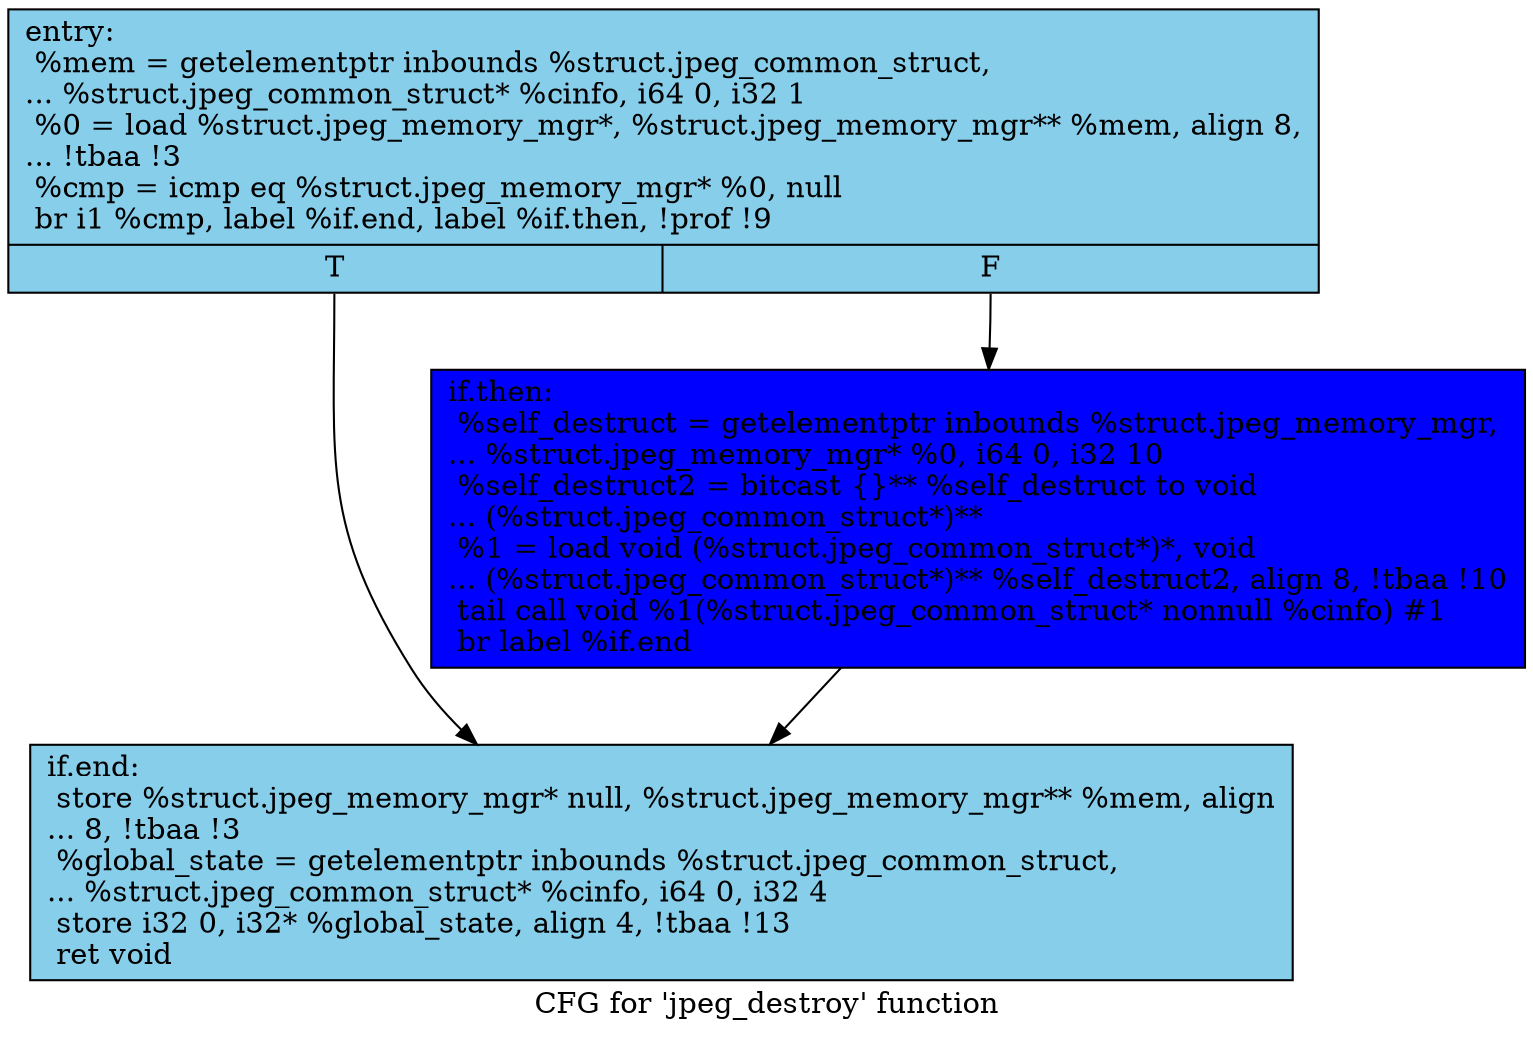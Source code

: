 digraph "CFG for 'jpeg_destroy' function" {
	label="CFG for 'jpeg_destroy' function";

	Node0x697e1c0 [shape=record, style = filled, fillcolor = skyblue, label="{entry:\l  %mem = getelementptr inbounds %struct.jpeg_common_struct,\l... %struct.jpeg_common_struct* %cinfo, i64 0, i32 1\l  %0 = load %struct.jpeg_memory_mgr*, %struct.jpeg_memory_mgr** %mem, align 8,\l... !tbaa !3\l  %cmp = icmp eq %struct.jpeg_memory_mgr* %0, null\l  br i1 %cmp, label %if.end, label %if.then, !prof !9\l|{<s0>T|<s1>F}}"];
	Node0x697e1c0:s0 -> Node0x697ee20;
	Node0x697e1c0:s1 -> Node0x697eef0;
	Node0x697eef0 [shape=record, style = filled, fillcolor = blue, label="{if.then:                                          \l  %self_destruct = getelementptr inbounds %struct.jpeg_memory_mgr,\l... %struct.jpeg_memory_mgr* %0, i64 0, i32 10\l  %self_destruct2 = bitcast \{\}** %self_destruct to void\l... (%struct.jpeg_common_struct*)**\l  %1 = load void (%struct.jpeg_common_struct*)*, void\l... (%struct.jpeg_common_struct*)** %self_destruct2, align 8, !tbaa !10\l  tail call void %1(%struct.jpeg_common_struct* nonnull %cinfo) #1\l  br label %if.end\l}"];
	Node0x697eef0 -> Node0x697ee20;
	Node0x697ee20 [shape=record, style = filled, fillcolor = skyblue, label="{if.end:                                           \l  store %struct.jpeg_memory_mgr* null, %struct.jpeg_memory_mgr** %mem, align\l... 8, !tbaa !3\l  %global_state = getelementptr inbounds %struct.jpeg_common_struct,\l... %struct.jpeg_common_struct* %cinfo, i64 0, i32 4\l  store i32 0, i32* %global_state, align 4, !tbaa !13\l  ret void\l}"];
}
